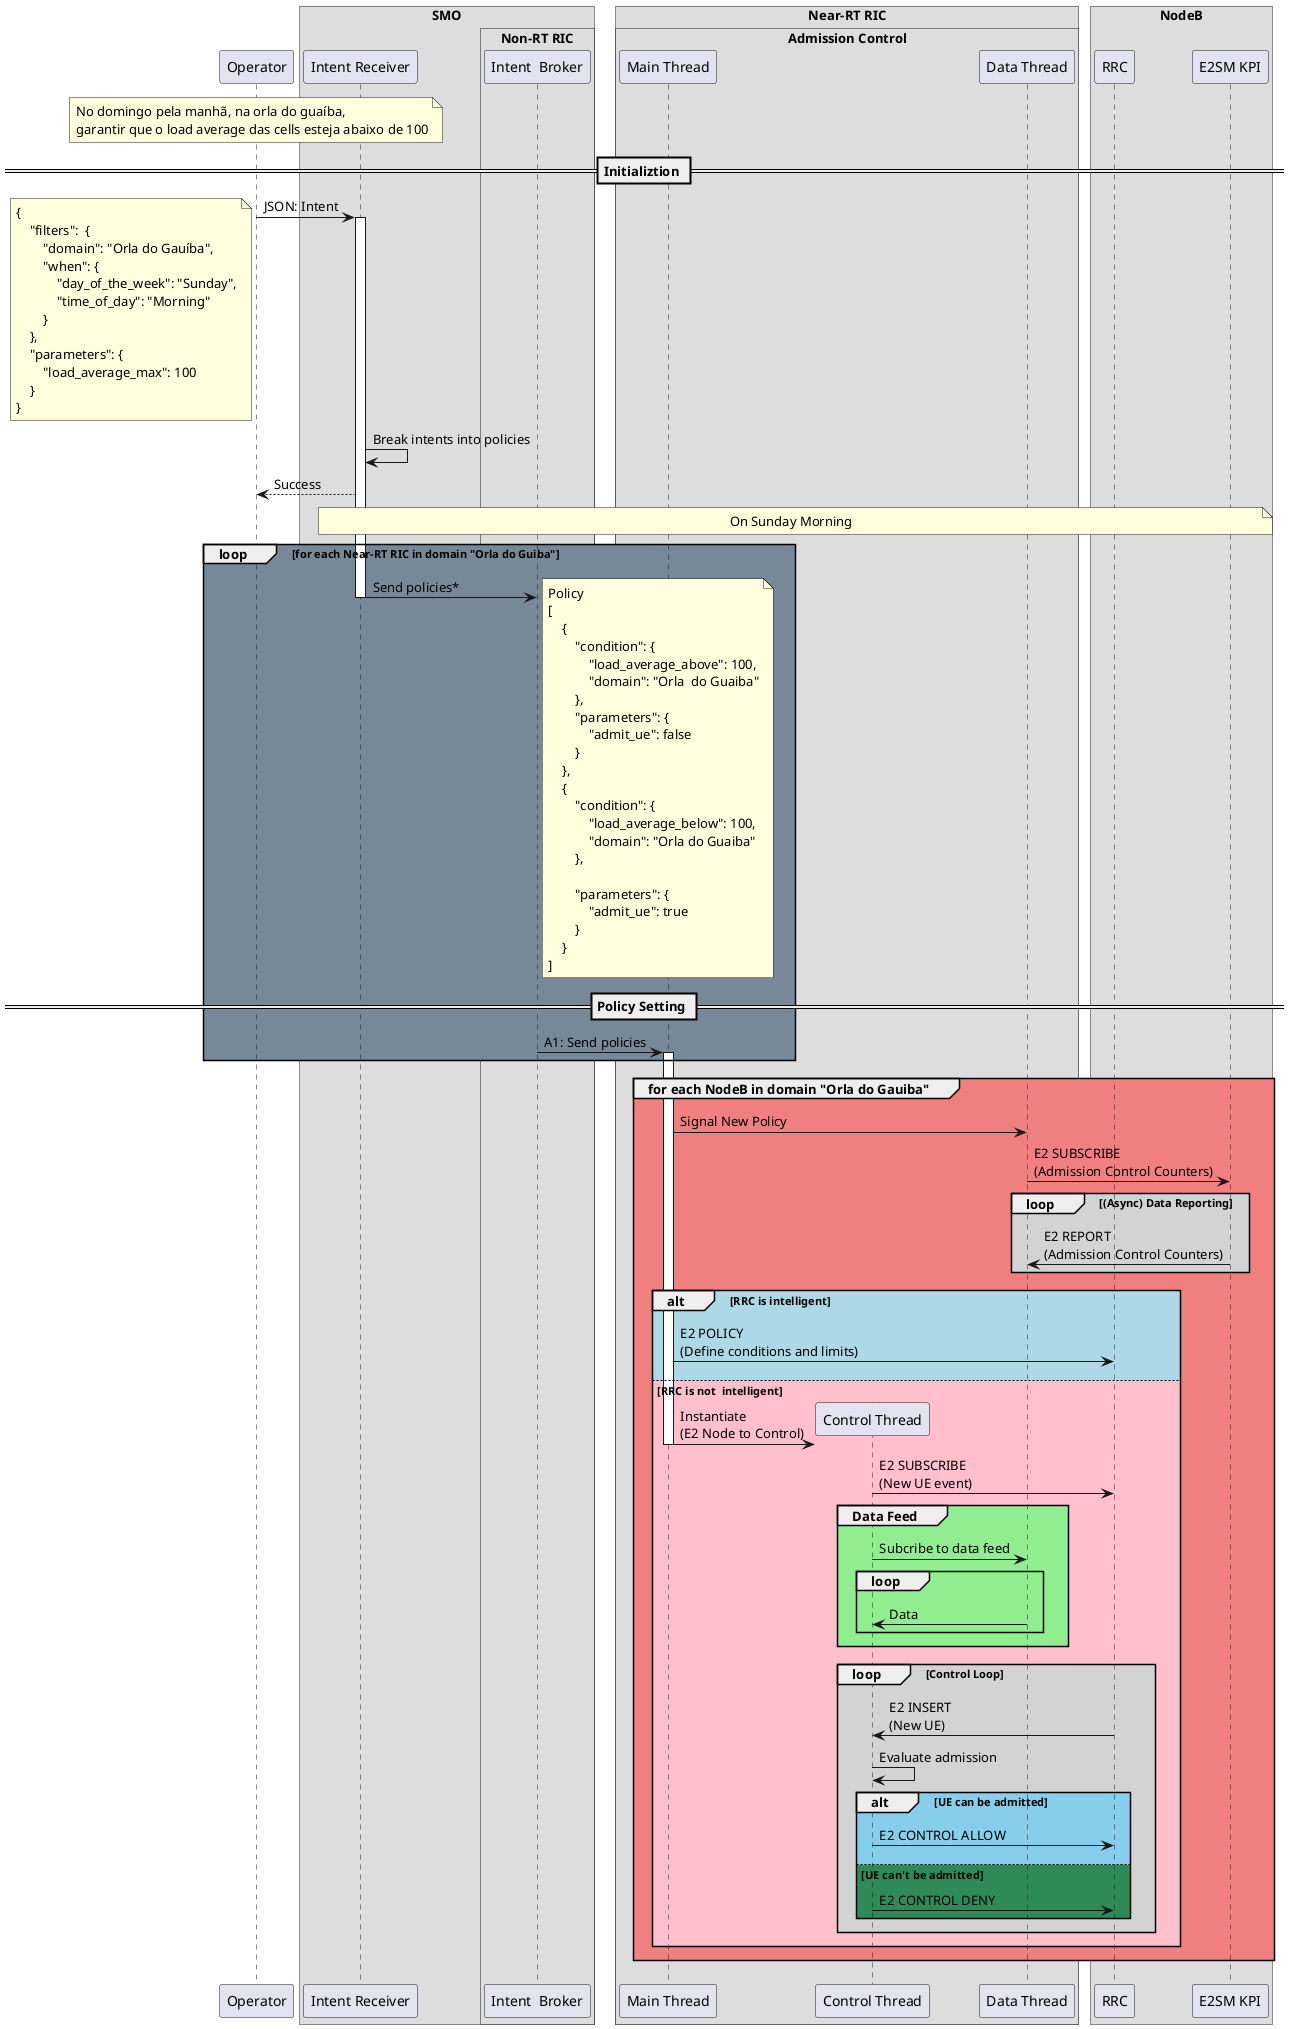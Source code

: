 @startuml IntentToAdmissionControl
!pragma teoz true
participant operator as "Operator"
box SMO
    participant intent_receiver as "Intent Receiver"
    box Non-RT RIC
        participant intent_broker as "Intent  Broker"
    end box
end box

box Near-RT RIC
    box "Admission Control"
        participant admission_control_main as "Main Thread"
        participant admission_control_thread as "Control Thread"
        participant admission_control_data as "Data Thread"
    end box
end box

box NodeB
    participant rrc as "RRC"
    participant kpi as "E2SM KPI"
end box

note over operator
No domingo pela manhã, na orla do guaíba, 
garantir que o load average das cells esteja abaixo de 100
end note

==  Initializtion ==
operator -> intent_receiver: JSON: Intent
activate intent_receiver
note left
{
    "filters":  {
        "domain": "Orla do Gauíba",
        "when": {
            "day_of_the_week": "Sunday",
            "time_of_day": "Morning"
        }
    },
    "parameters": {
        "load_average_max": 100
    }
}
end note

intent_receiver -> intent_receiver: Break intents into policies
intent_receiver --> operator: Success
note over intent_receiver, kpi: On Sunday Morning

loop #LightSlateGrey for each Near-RT RIC in domain "Orla do Guiba"
    intent_receiver -> intent_broker: Send policies*
    deactivate intent_receiver
    note right
    Policy
    [
        {
            "condition": {
                "load_average_above": 100,
                "domain": "Orla  do Guaiba"
            },
            "parameters": {
                "admit_ue": false
            }
        },
        {
            "condition": {
                "load_average_below": 100,
                "domain": "Orla do Guaiba"
            },

            "parameters": {
                "admit_ue": true
            }
        }
    ]
    end note

== Policy Setting ==


    intent_broker -> admission_control_main: A1: Send policies
    activate admission_control_main
end
group #LightCoral for each NodeB in domain "Orla do Gauiba"
    admission_control_main -> admission_control_data: Signal New Policy
    admission_control_data -> kpi: E2 SUBSCRIBE\n(Admission Control Counters)
    loop #LightGrey (Async) Data Reporting
        kpi -> admission_control_data: E2 REPORT\n(Admission Control Counters)
    end

    alt #LightBlue RRC is intelligent
        admission_control_main -> rrc: E2 POLICY\n(Define conditions and limits)
    else #Pink RRC is not  intelligent
        admission_control_main -> admission_control_thread **: Instantiate\n(E2 Node to Control)
        deactivate admission_control_main
        admission_control_thread -> rrc: E2 SUBSCRIBE\n(New UE event)
        group #LightGreen Data Feed
            admission_control_thread -> admission_control_data: Subcribe to data feed
            loop 
                admission_control_data -> admission_control_thread: Data
            end
        end
        loop #LightGrey Control Loop
            rrc -> admission_control_thread: E2 INSERT\n(New UE)
            admission_control_thread -> admission_control_thread: Evaluate admission
            alt #SkyBlue UE can be admitted
                admission_control_thread -> rrc: E2 CONTROL ALLOW
            else #SeaGreen  UE can't be admitted
                admission_control_thread -> rrc: E2 CONTROL DENY
            end
        end
    end
end
@enduml